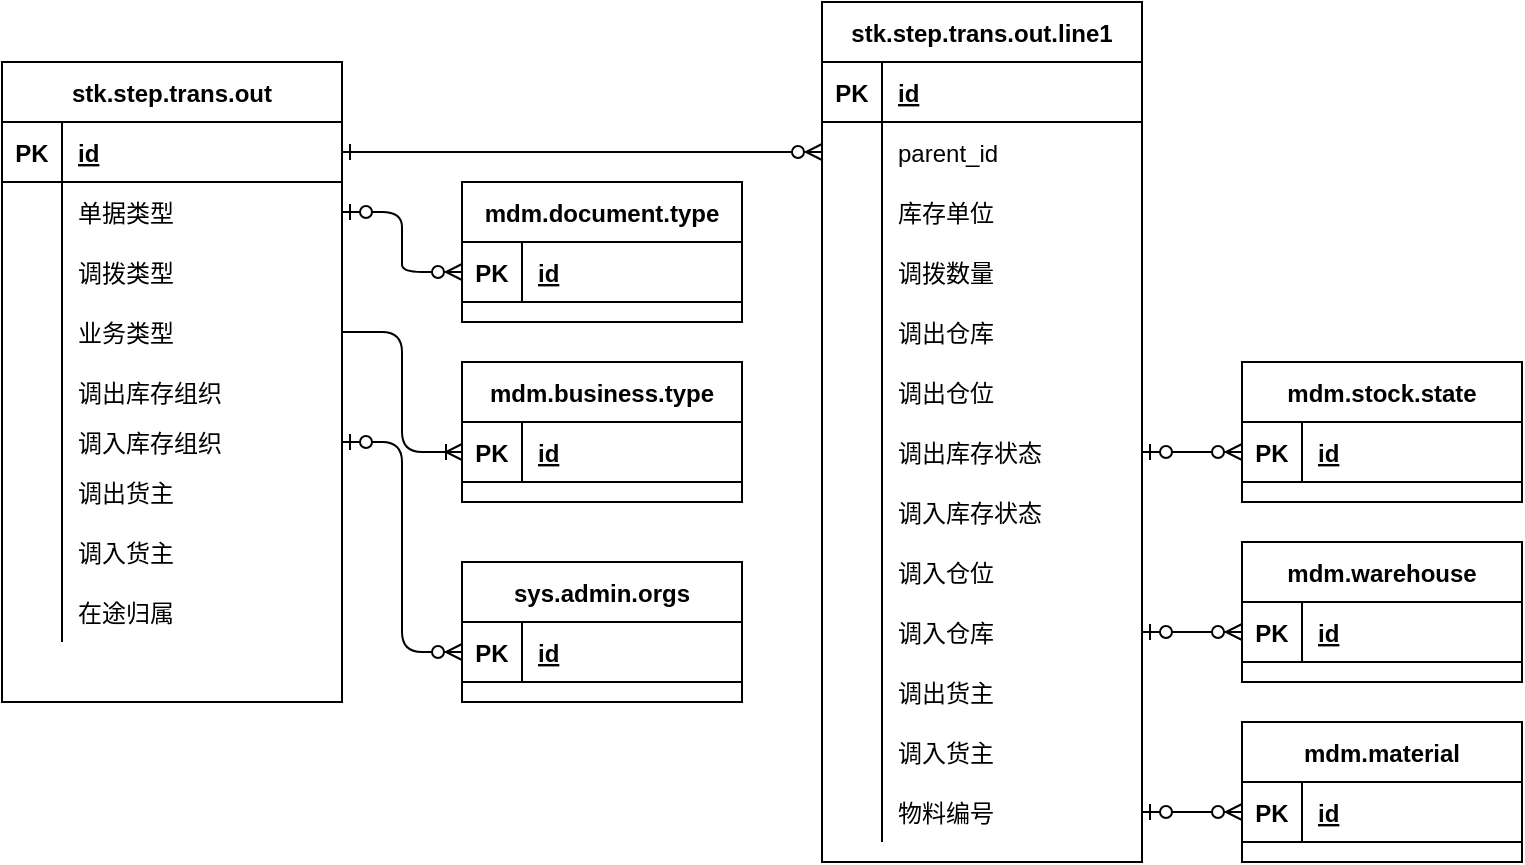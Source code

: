 <mxfile version="13.9.2" type="github">
  <diagram id="R2lEEEUBdFMjLlhIrx00" name="Page-1">
    <mxGraphModel dx="782" dy="469" grid="1" gridSize="10" guides="1" tooltips="1" connect="1" arrows="1" fold="1" page="1" pageScale="1" pageWidth="850" pageHeight="1100" math="0" shadow="0" extFonts="Permanent Marker^https://fonts.googleapis.com/css?family=Permanent+Marker">
      <root>
        <mxCell id="0" />
        <mxCell id="1" parent="0" />
        <mxCell id="C-vyLk0tnHw3VtMMgP7b-1" value="" style="edgeStyle=entityRelationEdgeStyle;endArrow=ERzeroToMany;startArrow=ERone;endFill=1;startFill=0;" parent="1" source="C-vyLk0tnHw3VtMMgP7b-24" target="C-vyLk0tnHw3VtMMgP7b-6" edge="1">
          <mxGeometry width="100" height="100" relative="1" as="geometry">
            <mxPoint x="340" y="720" as="sourcePoint" />
            <mxPoint x="440" y="620" as="targetPoint" />
          </mxGeometry>
        </mxCell>
        <mxCell id="C-vyLk0tnHw3VtMMgP7b-2" value="stk.step.trans.out.line1" style="shape=table;startSize=30;container=1;collapsible=1;childLayout=tableLayout;fixedRows=1;rowLines=0;fontStyle=1;align=center;resizeLast=1;" parent="1" vertex="1">
          <mxGeometry x="440" y="30" width="160" height="430" as="geometry" />
        </mxCell>
        <mxCell id="C-vyLk0tnHw3VtMMgP7b-3" value="" style="shape=partialRectangle;collapsible=0;dropTarget=0;pointerEvents=0;fillColor=none;points=[[0,0.5],[1,0.5]];portConstraint=eastwest;top=0;left=0;right=0;bottom=1;" parent="C-vyLk0tnHw3VtMMgP7b-2" vertex="1">
          <mxGeometry y="30" width="160" height="30" as="geometry" />
        </mxCell>
        <mxCell id="C-vyLk0tnHw3VtMMgP7b-4" value="PK" style="shape=partialRectangle;overflow=hidden;connectable=0;fillColor=none;top=0;left=0;bottom=0;right=0;fontStyle=1;" parent="C-vyLk0tnHw3VtMMgP7b-3" vertex="1">
          <mxGeometry width="30" height="30" as="geometry" />
        </mxCell>
        <mxCell id="C-vyLk0tnHw3VtMMgP7b-5" value="id" style="shape=partialRectangle;overflow=hidden;connectable=0;fillColor=none;top=0;left=0;bottom=0;right=0;align=left;spacingLeft=6;fontStyle=5;" parent="C-vyLk0tnHw3VtMMgP7b-3" vertex="1">
          <mxGeometry x="30" width="130" height="30" as="geometry" />
        </mxCell>
        <mxCell id="C-vyLk0tnHw3VtMMgP7b-6" value="" style="shape=partialRectangle;collapsible=0;dropTarget=0;pointerEvents=0;fillColor=none;points=[[0,0.5],[1,0.5]];portConstraint=eastwest;top=0;left=0;right=0;bottom=0;" parent="C-vyLk0tnHw3VtMMgP7b-2" vertex="1">
          <mxGeometry y="60" width="160" height="30" as="geometry" />
        </mxCell>
        <mxCell id="C-vyLk0tnHw3VtMMgP7b-7" value="" style="shape=partialRectangle;overflow=hidden;connectable=0;fillColor=none;top=0;left=0;bottom=0;right=0;" parent="C-vyLk0tnHw3VtMMgP7b-6" vertex="1">
          <mxGeometry width="30" height="30" as="geometry" />
        </mxCell>
        <mxCell id="C-vyLk0tnHw3VtMMgP7b-8" value="parent_id" style="shape=partialRectangle;overflow=hidden;connectable=0;fillColor=none;top=0;left=0;bottom=0;right=0;align=left;spacingLeft=6;" parent="C-vyLk0tnHw3VtMMgP7b-6" vertex="1">
          <mxGeometry x="30" width="130" height="30" as="geometry" />
        </mxCell>
        <mxCell id="C-vyLk0tnHw3VtMMgP7b-9" value="" style="shape=partialRectangle;collapsible=0;dropTarget=0;pointerEvents=0;fillColor=none;points=[[0,0.5],[1,0.5]];portConstraint=eastwest;top=0;left=0;right=0;bottom=0;" parent="C-vyLk0tnHw3VtMMgP7b-2" vertex="1">
          <mxGeometry y="90" width="160" height="30" as="geometry" />
        </mxCell>
        <mxCell id="C-vyLk0tnHw3VtMMgP7b-10" value="" style="shape=partialRectangle;overflow=hidden;connectable=0;fillColor=none;top=0;left=0;bottom=0;right=0;" parent="C-vyLk0tnHw3VtMMgP7b-9" vertex="1">
          <mxGeometry width="30" height="30" as="geometry" />
        </mxCell>
        <mxCell id="C-vyLk0tnHw3VtMMgP7b-11" value="库存单位" style="shape=partialRectangle;overflow=hidden;connectable=0;fillColor=none;top=0;left=0;bottom=0;right=0;align=left;spacingLeft=6;" parent="C-vyLk0tnHw3VtMMgP7b-9" vertex="1">
          <mxGeometry x="30" width="130" height="30" as="geometry" />
        </mxCell>
        <mxCell id="GRcF3nkYThiIwqXDE5w2-33" value="" style="shape=partialRectangle;collapsible=0;dropTarget=0;pointerEvents=0;fillColor=none;points=[[0,0.5],[1,0.5]];portConstraint=eastwest;top=0;left=0;right=0;bottom=0;" parent="C-vyLk0tnHw3VtMMgP7b-2" vertex="1">
          <mxGeometry y="120" width="160" height="30" as="geometry" />
        </mxCell>
        <mxCell id="GRcF3nkYThiIwqXDE5w2-34" value="" style="shape=partialRectangle;overflow=hidden;connectable=0;fillColor=none;top=0;left=0;bottom=0;right=0;" parent="GRcF3nkYThiIwqXDE5w2-33" vertex="1">
          <mxGeometry width="30" height="30" as="geometry" />
        </mxCell>
        <mxCell id="GRcF3nkYThiIwqXDE5w2-35" value="调拨数量" style="shape=partialRectangle;overflow=hidden;connectable=0;fillColor=none;top=0;left=0;bottom=0;right=0;align=left;spacingLeft=6;" parent="GRcF3nkYThiIwqXDE5w2-33" vertex="1">
          <mxGeometry x="30" width="130" height="30" as="geometry" />
        </mxCell>
        <mxCell id="GRcF3nkYThiIwqXDE5w2-36" value="" style="shape=partialRectangle;collapsible=0;dropTarget=0;pointerEvents=0;fillColor=none;points=[[0,0.5],[1,0.5]];portConstraint=eastwest;top=0;left=0;right=0;bottom=0;" parent="C-vyLk0tnHw3VtMMgP7b-2" vertex="1">
          <mxGeometry y="150" width="160" height="30" as="geometry" />
        </mxCell>
        <mxCell id="GRcF3nkYThiIwqXDE5w2-37" value="" style="shape=partialRectangle;overflow=hidden;connectable=0;fillColor=none;top=0;left=0;bottom=0;right=0;" parent="GRcF3nkYThiIwqXDE5w2-36" vertex="1">
          <mxGeometry width="30" height="30" as="geometry" />
        </mxCell>
        <mxCell id="GRcF3nkYThiIwqXDE5w2-38" value="调出仓库" style="shape=partialRectangle;overflow=hidden;connectable=0;fillColor=none;top=0;left=0;bottom=0;right=0;align=left;spacingLeft=6;" parent="GRcF3nkYThiIwqXDE5w2-36" vertex="1">
          <mxGeometry x="30" width="130" height="30" as="geometry" />
        </mxCell>
        <mxCell id="GRcF3nkYThiIwqXDE5w2-39" value="" style="shape=partialRectangle;collapsible=0;dropTarget=0;pointerEvents=0;fillColor=none;points=[[0,0.5],[1,0.5]];portConstraint=eastwest;top=0;left=0;right=0;bottom=0;" parent="C-vyLk0tnHw3VtMMgP7b-2" vertex="1">
          <mxGeometry y="180" width="160" height="30" as="geometry" />
        </mxCell>
        <mxCell id="GRcF3nkYThiIwqXDE5w2-40" value="" style="shape=partialRectangle;overflow=hidden;connectable=0;fillColor=none;top=0;left=0;bottom=0;right=0;" parent="GRcF3nkYThiIwqXDE5w2-39" vertex="1">
          <mxGeometry width="30" height="30" as="geometry" />
        </mxCell>
        <mxCell id="GRcF3nkYThiIwqXDE5w2-41" value="调出仓位" style="shape=partialRectangle;overflow=hidden;connectable=0;fillColor=none;top=0;left=0;bottom=0;right=0;align=left;spacingLeft=6;" parent="GRcF3nkYThiIwqXDE5w2-39" vertex="1">
          <mxGeometry x="30" width="130" height="30" as="geometry" />
        </mxCell>
        <mxCell id="GRcF3nkYThiIwqXDE5w2-61" value="" style="shape=partialRectangle;collapsible=0;dropTarget=0;pointerEvents=0;fillColor=none;points=[[0,0.5],[1,0.5]];portConstraint=eastwest;top=0;left=0;right=0;bottom=0;" parent="C-vyLk0tnHw3VtMMgP7b-2" vertex="1">
          <mxGeometry y="210" width="160" height="30" as="geometry" />
        </mxCell>
        <mxCell id="GRcF3nkYThiIwqXDE5w2-62" value="" style="shape=partialRectangle;overflow=hidden;connectable=0;fillColor=none;top=0;left=0;bottom=0;right=0;" parent="GRcF3nkYThiIwqXDE5w2-61" vertex="1">
          <mxGeometry width="30" height="30" as="geometry" />
        </mxCell>
        <mxCell id="GRcF3nkYThiIwqXDE5w2-63" value="调出库存状态" style="shape=partialRectangle;overflow=hidden;connectable=0;fillColor=none;top=0;left=0;bottom=0;right=0;align=left;spacingLeft=6;" parent="GRcF3nkYThiIwqXDE5w2-61" vertex="1">
          <mxGeometry x="30" width="130" height="30" as="geometry" />
        </mxCell>
        <mxCell id="GRcF3nkYThiIwqXDE5w2-64" value="" style="shape=partialRectangle;collapsible=0;dropTarget=0;pointerEvents=0;fillColor=none;points=[[0,0.5],[1,0.5]];portConstraint=eastwest;top=0;left=0;right=0;bottom=0;" parent="C-vyLk0tnHw3VtMMgP7b-2" vertex="1">
          <mxGeometry y="240" width="160" height="30" as="geometry" />
        </mxCell>
        <mxCell id="GRcF3nkYThiIwqXDE5w2-65" value="" style="shape=partialRectangle;overflow=hidden;connectable=0;fillColor=none;top=0;left=0;bottom=0;right=0;" parent="GRcF3nkYThiIwqXDE5w2-64" vertex="1">
          <mxGeometry width="30" height="30" as="geometry" />
        </mxCell>
        <mxCell id="GRcF3nkYThiIwqXDE5w2-66" value="调入库存状态" style="shape=partialRectangle;overflow=hidden;connectable=0;fillColor=none;top=0;left=0;bottom=0;right=0;align=left;spacingLeft=6;" parent="GRcF3nkYThiIwqXDE5w2-64" vertex="1">
          <mxGeometry x="30" width="130" height="30" as="geometry" />
        </mxCell>
        <mxCell id="GRcF3nkYThiIwqXDE5w2-67" value="" style="shape=partialRectangle;collapsible=0;dropTarget=0;pointerEvents=0;fillColor=none;points=[[0,0.5],[1,0.5]];portConstraint=eastwest;top=0;left=0;right=0;bottom=0;" parent="C-vyLk0tnHw3VtMMgP7b-2" vertex="1">
          <mxGeometry y="270" width="160" height="30" as="geometry" />
        </mxCell>
        <mxCell id="GRcF3nkYThiIwqXDE5w2-68" value="" style="shape=partialRectangle;overflow=hidden;connectable=0;fillColor=none;top=0;left=0;bottom=0;right=0;" parent="GRcF3nkYThiIwqXDE5w2-67" vertex="1">
          <mxGeometry width="30" height="30" as="geometry" />
        </mxCell>
        <mxCell id="GRcF3nkYThiIwqXDE5w2-69" value="调入仓位" style="shape=partialRectangle;overflow=hidden;connectable=0;fillColor=none;top=0;left=0;bottom=0;right=0;align=left;spacingLeft=6;" parent="GRcF3nkYThiIwqXDE5w2-67" vertex="1">
          <mxGeometry x="30" width="130" height="30" as="geometry" />
        </mxCell>
        <mxCell id="GRcF3nkYThiIwqXDE5w2-70" value="" style="shape=partialRectangle;collapsible=0;dropTarget=0;pointerEvents=0;fillColor=none;points=[[0,0.5],[1,0.5]];portConstraint=eastwest;top=0;left=0;right=0;bottom=0;" parent="C-vyLk0tnHw3VtMMgP7b-2" vertex="1">
          <mxGeometry y="300" width="160" height="30" as="geometry" />
        </mxCell>
        <mxCell id="GRcF3nkYThiIwqXDE5w2-71" value="" style="shape=partialRectangle;overflow=hidden;connectable=0;fillColor=none;top=0;left=0;bottom=0;right=0;" parent="GRcF3nkYThiIwqXDE5w2-70" vertex="1">
          <mxGeometry width="30" height="30" as="geometry" />
        </mxCell>
        <mxCell id="GRcF3nkYThiIwqXDE5w2-72" value="调入仓库" style="shape=partialRectangle;overflow=hidden;connectable=0;fillColor=none;top=0;left=0;bottom=0;right=0;align=left;spacingLeft=6;" parent="GRcF3nkYThiIwqXDE5w2-70" vertex="1">
          <mxGeometry x="30" width="130" height="30" as="geometry" />
        </mxCell>
        <mxCell id="GRcF3nkYThiIwqXDE5w2-104" value="" style="shape=partialRectangle;collapsible=0;dropTarget=0;pointerEvents=0;fillColor=none;points=[[0,0.5],[1,0.5]];portConstraint=eastwest;top=0;left=0;right=0;bottom=0;" parent="C-vyLk0tnHw3VtMMgP7b-2" vertex="1">
          <mxGeometry y="330" width="160" height="30" as="geometry" />
        </mxCell>
        <mxCell id="GRcF3nkYThiIwqXDE5w2-105" value="" style="shape=partialRectangle;overflow=hidden;connectable=0;fillColor=none;top=0;left=0;bottom=0;right=0;" parent="GRcF3nkYThiIwqXDE5w2-104" vertex="1">
          <mxGeometry width="30" height="30" as="geometry" />
        </mxCell>
        <mxCell id="GRcF3nkYThiIwqXDE5w2-106" value="调出货主" style="shape=partialRectangle;overflow=hidden;connectable=0;fillColor=none;top=0;left=0;bottom=0;right=0;align=left;spacingLeft=6;" parent="GRcF3nkYThiIwqXDE5w2-104" vertex="1">
          <mxGeometry x="30" width="130" height="30" as="geometry" />
        </mxCell>
        <mxCell id="GRcF3nkYThiIwqXDE5w2-107" value="" style="shape=partialRectangle;collapsible=0;dropTarget=0;pointerEvents=0;fillColor=none;points=[[0,0.5],[1,0.5]];portConstraint=eastwest;top=0;left=0;right=0;bottom=0;" parent="C-vyLk0tnHw3VtMMgP7b-2" vertex="1">
          <mxGeometry y="360" width="160" height="30" as="geometry" />
        </mxCell>
        <mxCell id="GRcF3nkYThiIwqXDE5w2-108" value="" style="shape=partialRectangle;overflow=hidden;connectable=0;fillColor=none;top=0;left=0;bottom=0;right=0;" parent="GRcF3nkYThiIwqXDE5w2-107" vertex="1">
          <mxGeometry width="30" height="30" as="geometry" />
        </mxCell>
        <mxCell id="GRcF3nkYThiIwqXDE5w2-109" value="调入货主" style="shape=partialRectangle;overflow=hidden;connectable=0;fillColor=none;top=0;left=0;bottom=0;right=0;align=left;spacingLeft=6;" parent="GRcF3nkYThiIwqXDE5w2-107" vertex="1">
          <mxGeometry x="30" width="130" height="30" as="geometry" />
        </mxCell>
        <mxCell id="EUYEUQuG7mMsFfYyP9lQ-1" value="" style="shape=partialRectangle;collapsible=0;dropTarget=0;pointerEvents=0;fillColor=none;points=[[0,0.5],[1,0.5]];portConstraint=eastwest;top=0;left=0;right=0;bottom=0;" parent="C-vyLk0tnHw3VtMMgP7b-2" vertex="1">
          <mxGeometry y="390" width="160" height="30" as="geometry" />
        </mxCell>
        <mxCell id="EUYEUQuG7mMsFfYyP9lQ-2" value="" style="shape=partialRectangle;overflow=hidden;connectable=0;fillColor=none;top=0;left=0;bottom=0;right=0;" parent="EUYEUQuG7mMsFfYyP9lQ-1" vertex="1">
          <mxGeometry width="30" height="30" as="geometry" />
        </mxCell>
        <mxCell id="EUYEUQuG7mMsFfYyP9lQ-3" value="物料编号" style="shape=partialRectangle;overflow=hidden;connectable=0;fillColor=none;top=0;left=0;bottom=0;right=0;align=left;spacingLeft=6;" parent="EUYEUQuG7mMsFfYyP9lQ-1" vertex="1">
          <mxGeometry x="30" width="130" height="30" as="geometry" />
        </mxCell>
        <mxCell id="C-vyLk0tnHw3VtMMgP7b-23" value="stk.step.trans.out" style="shape=table;startSize=30;container=1;collapsible=1;childLayout=tableLayout;fixedRows=1;rowLines=0;fontStyle=1;align=center;resizeLast=1;" parent="1" vertex="1">
          <mxGeometry x="30" y="60" width="170" height="320" as="geometry" />
        </mxCell>
        <mxCell id="C-vyLk0tnHw3VtMMgP7b-24" value="" style="shape=partialRectangle;collapsible=0;dropTarget=0;pointerEvents=0;fillColor=none;points=[[0,0.5],[1,0.5]];portConstraint=eastwest;top=0;left=0;right=0;bottom=1;" parent="C-vyLk0tnHw3VtMMgP7b-23" vertex="1">
          <mxGeometry y="30" width="170" height="30" as="geometry" />
        </mxCell>
        <mxCell id="C-vyLk0tnHw3VtMMgP7b-25" value="PK" style="shape=partialRectangle;overflow=hidden;connectable=0;fillColor=none;top=0;left=0;bottom=0;right=0;fontStyle=1;" parent="C-vyLk0tnHw3VtMMgP7b-24" vertex="1">
          <mxGeometry width="30" height="30" as="geometry" />
        </mxCell>
        <mxCell id="C-vyLk0tnHw3VtMMgP7b-26" value="id" style="shape=partialRectangle;overflow=hidden;connectable=0;fillColor=none;top=0;left=0;bottom=0;right=0;align=left;spacingLeft=6;fontStyle=5;" parent="C-vyLk0tnHw3VtMMgP7b-24" vertex="1">
          <mxGeometry x="30" width="140" height="30" as="geometry" />
        </mxCell>
        <mxCell id="C-vyLk0tnHw3VtMMgP7b-27" value="" style="shape=partialRectangle;collapsible=0;dropTarget=0;pointerEvents=0;fillColor=none;points=[[0,0.5],[1,0.5]];portConstraint=eastwest;top=0;left=0;right=0;bottom=0;" parent="C-vyLk0tnHw3VtMMgP7b-23" vertex="1">
          <mxGeometry y="60" width="170" height="30" as="geometry" />
        </mxCell>
        <mxCell id="C-vyLk0tnHw3VtMMgP7b-28" value="" style="shape=partialRectangle;overflow=hidden;connectable=0;fillColor=none;top=0;left=0;bottom=0;right=0;" parent="C-vyLk0tnHw3VtMMgP7b-27" vertex="1">
          <mxGeometry width="30" height="30" as="geometry" />
        </mxCell>
        <mxCell id="C-vyLk0tnHw3VtMMgP7b-29" value="单据类型" style="shape=partialRectangle;overflow=hidden;connectable=0;fillColor=none;top=0;left=0;bottom=0;right=0;align=left;spacingLeft=6;" parent="C-vyLk0tnHw3VtMMgP7b-27" vertex="1">
          <mxGeometry x="30" width="140" height="30" as="geometry" />
        </mxCell>
        <mxCell id="GRcF3nkYThiIwqXDE5w2-2" value="" style="shape=partialRectangle;collapsible=0;dropTarget=0;pointerEvents=0;fillColor=none;points=[[0,0.5],[1,0.5]];portConstraint=eastwest;top=0;left=0;right=0;bottom=0;" parent="C-vyLk0tnHw3VtMMgP7b-23" vertex="1">
          <mxGeometry y="90" width="170" height="30" as="geometry" />
        </mxCell>
        <mxCell id="GRcF3nkYThiIwqXDE5w2-3" value="" style="shape=partialRectangle;overflow=hidden;connectable=0;fillColor=none;top=0;left=0;bottom=0;right=0;" parent="GRcF3nkYThiIwqXDE5w2-2" vertex="1">
          <mxGeometry width="30" height="30" as="geometry" />
        </mxCell>
        <mxCell id="GRcF3nkYThiIwqXDE5w2-4" value="调拨类型" style="shape=partialRectangle;overflow=hidden;connectable=0;fillColor=none;top=0;left=0;bottom=0;right=0;align=left;spacingLeft=6;" parent="GRcF3nkYThiIwqXDE5w2-2" vertex="1">
          <mxGeometry x="30" width="140" height="30" as="geometry" />
        </mxCell>
        <mxCell id="GRcF3nkYThiIwqXDE5w2-15" value="" style="shape=partialRectangle;collapsible=0;dropTarget=0;pointerEvents=0;fillColor=none;points=[[0,0.5],[1,0.5]];portConstraint=eastwest;top=0;left=0;right=0;bottom=0;" parent="C-vyLk0tnHw3VtMMgP7b-23" vertex="1">
          <mxGeometry y="120" width="170" height="30" as="geometry" />
        </mxCell>
        <mxCell id="GRcF3nkYThiIwqXDE5w2-16" value="" style="shape=partialRectangle;overflow=hidden;connectable=0;fillColor=none;top=0;left=0;bottom=0;right=0;" parent="GRcF3nkYThiIwqXDE5w2-15" vertex="1">
          <mxGeometry width="30" height="30" as="geometry" />
        </mxCell>
        <mxCell id="GRcF3nkYThiIwqXDE5w2-17" value="业务类型" style="shape=partialRectangle;overflow=hidden;connectable=0;fillColor=none;top=0;left=0;bottom=0;right=0;align=left;spacingLeft=6;" parent="GRcF3nkYThiIwqXDE5w2-15" vertex="1">
          <mxGeometry x="30" width="140" height="30" as="geometry" />
        </mxCell>
        <mxCell id="GRcF3nkYThiIwqXDE5w2-18" value="" style="shape=partialRectangle;collapsible=0;dropTarget=0;pointerEvents=0;fillColor=none;points=[[0,0.5],[1,0.5]];portConstraint=eastwest;top=0;left=0;right=0;bottom=0;" parent="C-vyLk0tnHw3VtMMgP7b-23" vertex="1">
          <mxGeometry y="150" width="170" height="30" as="geometry" />
        </mxCell>
        <mxCell id="GRcF3nkYThiIwqXDE5w2-19" value="" style="shape=partialRectangle;overflow=hidden;connectable=0;fillColor=none;top=0;left=0;bottom=0;right=0;" parent="GRcF3nkYThiIwqXDE5w2-18" vertex="1">
          <mxGeometry width="30" height="30" as="geometry" />
        </mxCell>
        <mxCell id="GRcF3nkYThiIwqXDE5w2-20" value="调出库存组织" style="shape=partialRectangle;overflow=hidden;connectable=0;fillColor=none;top=0;left=0;bottom=0;right=0;align=left;spacingLeft=6;" parent="GRcF3nkYThiIwqXDE5w2-18" vertex="1">
          <mxGeometry x="30" width="140" height="30" as="geometry" />
        </mxCell>
        <mxCell id="GRcF3nkYThiIwqXDE5w2-21" value="" style="shape=partialRectangle;collapsible=0;dropTarget=0;pointerEvents=0;fillColor=none;points=[[0,0.5],[1,0.5]];portConstraint=eastwest;top=0;left=0;right=0;bottom=0;" parent="C-vyLk0tnHw3VtMMgP7b-23" vertex="1">
          <mxGeometry y="180" width="170" height="20" as="geometry" />
        </mxCell>
        <mxCell id="GRcF3nkYThiIwqXDE5w2-22" value="" style="shape=partialRectangle;overflow=hidden;connectable=0;fillColor=none;top=0;left=0;bottom=0;right=0;" parent="GRcF3nkYThiIwqXDE5w2-21" vertex="1">
          <mxGeometry width="30" height="20" as="geometry" />
        </mxCell>
        <mxCell id="GRcF3nkYThiIwqXDE5w2-23" value="调入库存组织" style="shape=partialRectangle;overflow=hidden;connectable=0;fillColor=none;top=0;left=0;bottom=0;right=0;align=left;spacingLeft=6;" parent="GRcF3nkYThiIwqXDE5w2-21" vertex="1">
          <mxGeometry x="30" width="140" height="20" as="geometry" />
        </mxCell>
        <mxCell id="GRcF3nkYThiIwqXDE5w2-24" value="" style="shape=partialRectangle;collapsible=0;dropTarget=0;pointerEvents=0;fillColor=none;points=[[0,0.5],[1,0.5]];portConstraint=eastwest;top=0;left=0;right=0;bottom=0;" parent="C-vyLk0tnHw3VtMMgP7b-23" vertex="1">
          <mxGeometry y="200" width="170" height="30" as="geometry" />
        </mxCell>
        <mxCell id="GRcF3nkYThiIwqXDE5w2-25" value="" style="shape=partialRectangle;overflow=hidden;connectable=0;fillColor=none;top=0;left=0;bottom=0;right=0;" parent="GRcF3nkYThiIwqXDE5w2-24" vertex="1">
          <mxGeometry width="30" height="30" as="geometry" />
        </mxCell>
        <mxCell id="GRcF3nkYThiIwqXDE5w2-26" value="调出货主" style="shape=partialRectangle;overflow=hidden;connectable=0;fillColor=none;top=0;left=0;bottom=0;right=0;align=left;spacingLeft=6;" parent="GRcF3nkYThiIwqXDE5w2-24" vertex="1">
          <mxGeometry x="30" width="140" height="30" as="geometry" />
        </mxCell>
        <mxCell id="GRcF3nkYThiIwqXDE5w2-27" value="" style="shape=partialRectangle;collapsible=0;dropTarget=0;pointerEvents=0;fillColor=none;points=[[0,0.5],[1,0.5]];portConstraint=eastwest;top=0;left=0;right=0;bottom=0;" parent="C-vyLk0tnHw3VtMMgP7b-23" vertex="1">
          <mxGeometry y="230" width="170" height="30" as="geometry" />
        </mxCell>
        <mxCell id="GRcF3nkYThiIwqXDE5w2-28" value="" style="shape=partialRectangle;overflow=hidden;connectable=0;fillColor=none;top=0;left=0;bottom=0;right=0;" parent="GRcF3nkYThiIwqXDE5w2-27" vertex="1">
          <mxGeometry width="30" height="30" as="geometry" />
        </mxCell>
        <mxCell id="GRcF3nkYThiIwqXDE5w2-29" value="调入货主" style="shape=partialRectangle;overflow=hidden;connectable=0;fillColor=none;top=0;left=0;bottom=0;right=0;align=left;spacingLeft=6;" parent="GRcF3nkYThiIwqXDE5w2-27" vertex="1">
          <mxGeometry x="30" width="140" height="30" as="geometry" />
        </mxCell>
        <mxCell id="GRcF3nkYThiIwqXDE5w2-30" value="" style="shape=partialRectangle;collapsible=0;dropTarget=0;pointerEvents=0;fillColor=none;points=[[0,0.5],[1,0.5]];portConstraint=eastwest;top=0;left=0;right=0;bottom=0;" parent="C-vyLk0tnHw3VtMMgP7b-23" vertex="1">
          <mxGeometry y="260" width="170" height="30" as="geometry" />
        </mxCell>
        <mxCell id="GRcF3nkYThiIwqXDE5w2-31" value="" style="shape=partialRectangle;overflow=hidden;connectable=0;fillColor=none;top=0;left=0;bottom=0;right=0;" parent="GRcF3nkYThiIwqXDE5w2-30" vertex="1">
          <mxGeometry width="30" height="30" as="geometry" />
        </mxCell>
        <mxCell id="GRcF3nkYThiIwqXDE5w2-32" value="在途归属" style="shape=partialRectangle;overflow=hidden;connectable=0;fillColor=none;top=0;left=0;bottom=0;right=0;align=left;spacingLeft=6;" parent="GRcF3nkYThiIwqXDE5w2-30" vertex="1">
          <mxGeometry x="30" width="140" height="30" as="geometry" />
        </mxCell>
        <mxCell id="ktfGeJMNOfL30iEKUUOi-5" value="mdm.business.type" style="shape=table;startSize=30;container=1;collapsible=1;childLayout=tableLayout;fixedRows=1;rowLines=0;fontStyle=1;align=center;resizeLast=1;" vertex="1" parent="1">
          <mxGeometry x="260" y="210" width="140" height="70" as="geometry" />
        </mxCell>
        <mxCell id="ktfGeJMNOfL30iEKUUOi-6" value="" style="shape=partialRectangle;collapsible=0;dropTarget=0;pointerEvents=0;fillColor=none;top=0;left=0;bottom=1;right=0;points=[[0,0.5],[1,0.5]];portConstraint=eastwest;" vertex="1" parent="ktfGeJMNOfL30iEKUUOi-5">
          <mxGeometry y="30" width="140" height="30" as="geometry" />
        </mxCell>
        <mxCell id="ktfGeJMNOfL30iEKUUOi-7" value="PK" style="shape=partialRectangle;connectable=0;fillColor=none;top=0;left=0;bottom=0;right=0;fontStyle=1;overflow=hidden;" vertex="1" parent="ktfGeJMNOfL30iEKUUOi-6">
          <mxGeometry width="30" height="30" as="geometry" />
        </mxCell>
        <mxCell id="ktfGeJMNOfL30iEKUUOi-8" value="id" style="shape=partialRectangle;connectable=0;fillColor=none;top=0;left=0;bottom=0;right=0;align=left;spacingLeft=6;fontStyle=5;overflow=hidden;" vertex="1" parent="ktfGeJMNOfL30iEKUUOi-6">
          <mxGeometry x="30" width="110" height="30" as="geometry" />
        </mxCell>
        <mxCell id="ktfGeJMNOfL30iEKUUOi-18" value="" style="edgeStyle=entityRelationEdgeStyle;fontSize=12;html=1;endArrow=ERoneToMany;exitX=1;exitY=0.5;exitDx=0;exitDy=0;" edge="1" parent="1" source="GRcF3nkYThiIwqXDE5w2-15" target="ktfGeJMNOfL30iEKUUOi-6">
          <mxGeometry width="100" height="100" relative="1" as="geometry">
            <mxPoint x="250" y="390" as="sourcePoint" />
            <mxPoint x="350" y="290" as="targetPoint" />
          </mxGeometry>
        </mxCell>
        <mxCell id="ktfGeJMNOfL30iEKUUOi-19" value="mdm.document.type" style="shape=table;startSize=30;container=1;collapsible=1;childLayout=tableLayout;fixedRows=1;rowLines=0;fontStyle=1;align=center;resizeLast=1;" vertex="1" parent="1">
          <mxGeometry x="260" y="120" width="140" height="70" as="geometry" />
        </mxCell>
        <mxCell id="ktfGeJMNOfL30iEKUUOi-20" value="" style="shape=partialRectangle;collapsible=0;dropTarget=0;pointerEvents=0;fillColor=none;top=0;left=0;bottom=1;right=0;points=[[0,0.5],[1,0.5]];portConstraint=eastwest;" vertex="1" parent="ktfGeJMNOfL30iEKUUOi-19">
          <mxGeometry y="30" width="140" height="30" as="geometry" />
        </mxCell>
        <mxCell id="ktfGeJMNOfL30iEKUUOi-21" value="PK" style="shape=partialRectangle;connectable=0;fillColor=none;top=0;left=0;bottom=0;right=0;fontStyle=1;overflow=hidden;" vertex="1" parent="ktfGeJMNOfL30iEKUUOi-20">
          <mxGeometry width="30" height="30" as="geometry" />
        </mxCell>
        <mxCell id="ktfGeJMNOfL30iEKUUOi-22" value="id" style="shape=partialRectangle;connectable=0;fillColor=none;top=0;left=0;bottom=0;right=0;align=left;spacingLeft=6;fontStyle=5;overflow=hidden;" vertex="1" parent="ktfGeJMNOfL30iEKUUOi-20">
          <mxGeometry x="30" width="110" height="30" as="geometry" />
        </mxCell>
        <mxCell id="ktfGeJMNOfL30iEKUUOi-23" value="" style="edgeStyle=entityRelationEdgeStyle;fontSize=12;html=1;endArrow=ERzeroToMany;startArrow=ERzeroToOne;exitX=1;exitY=0.5;exitDx=0;exitDy=0;entryX=0;entryY=0.5;entryDx=0;entryDy=0;" edge="1" parent="1" source="C-vyLk0tnHw3VtMMgP7b-27" target="ktfGeJMNOfL30iEKUUOi-20">
          <mxGeometry width="100" height="100" relative="1" as="geometry">
            <mxPoint x="350" y="270" as="sourcePoint" />
            <mxPoint x="450" y="170" as="targetPoint" />
          </mxGeometry>
        </mxCell>
        <mxCell id="ktfGeJMNOfL30iEKUUOi-24" value="sys.admin.orgs" style="shape=table;startSize=30;container=1;collapsible=1;childLayout=tableLayout;fixedRows=1;rowLines=0;fontStyle=1;align=center;resizeLast=1;" vertex="1" parent="1">
          <mxGeometry x="260" y="310" width="140" height="70" as="geometry" />
        </mxCell>
        <mxCell id="ktfGeJMNOfL30iEKUUOi-25" value="" style="shape=partialRectangle;collapsible=0;dropTarget=0;pointerEvents=0;fillColor=none;top=0;left=0;bottom=1;right=0;points=[[0,0.5],[1,0.5]];portConstraint=eastwest;" vertex="1" parent="ktfGeJMNOfL30iEKUUOi-24">
          <mxGeometry y="30" width="140" height="30" as="geometry" />
        </mxCell>
        <mxCell id="ktfGeJMNOfL30iEKUUOi-26" value="PK" style="shape=partialRectangle;connectable=0;fillColor=none;top=0;left=0;bottom=0;right=0;fontStyle=1;overflow=hidden;" vertex="1" parent="ktfGeJMNOfL30iEKUUOi-25">
          <mxGeometry width="30" height="30" as="geometry" />
        </mxCell>
        <mxCell id="ktfGeJMNOfL30iEKUUOi-27" value="id" style="shape=partialRectangle;connectable=0;fillColor=none;top=0;left=0;bottom=0;right=0;align=left;spacingLeft=6;fontStyle=5;overflow=hidden;" vertex="1" parent="ktfGeJMNOfL30iEKUUOi-25">
          <mxGeometry x="30" width="110" height="30" as="geometry" />
        </mxCell>
        <mxCell id="ktfGeJMNOfL30iEKUUOi-28" value="" style="edgeStyle=entityRelationEdgeStyle;fontSize=12;html=1;endArrow=ERzeroToMany;startArrow=ERzeroToOne;exitX=1;exitY=0.5;exitDx=0;exitDy=0;entryX=0;entryY=0.5;entryDx=0;entryDy=0;" edge="1" parent="1" source="GRcF3nkYThiIwqXDE5w2-21" target="ktfGeJMNOfL30iEKUUOi-25">
          <mxGeometry width="100" height="100" relative="1" as="geometry">
            <mxPoint x="210" y="500" as="sourcePoint" />
            <mxPoint x="310" y="400" as="targetPoint" />
          </mxGeometry>
        </mxCell>
        <mxCell id="ktfGeJMNOfL30iEKUUOi-29" value="mdm.material" style="shape=table;startSize=30;container=1;collapsible=1;childLayout=tableLayout;fixedRows=1;rowLines=0;fontStyle=1;align=center;resizeLast=1;" vertex="1" parent="1">
          <mxGeometry x="650" y="390" width="140" height="70" as="geometry" />
        </mxCell>
        <mxCell id="ktfGeJMNOfL30iEKUUOi-30" value="" style="shape=partialRectangle;collapsible=0;dropTarget=0;pointerEvents=0;fillColor=none;top=0;left=0;bottom=1;right=0;points=[[0,0.5],[1,0.5]];portConstraint=eastwest;" vertex="1" parent="ktfGeJMNOfL30iEKUUOi-29">
          <mxGeometry y="30" width="140" height="30" as="geometry" />
        </mxCell>
        <mxCell id="ktfGeJMNOfL30iEKUUOi-31" value="PK" style="shape=partialRectangle;connectable=0;fillColor=none;top=0;left=0;bottom=0;right=0;fontStyle=1;overflow=hidden;" vertex="1" parent="ktfGeJMNOfL30iEKUUOi-30">
          <mxGeometry width="30" height="30" as="geometry" />
        </mxCell>
        <mxCell id="ktfGeJMNOfL30iEKUUOi-32" value="id" style="shape=partialRectangle;connectable=0;fillColor=none;top=0;left=0;bottom=0;right=0;align=left;spacingLeft=6;fontStyle=5;overflow=hidden;" vertex="1" parent="ktfGeJMNOfL30iEKUUOi-30">
          <mxGeometry x="30" width="110" height="30" as="geometry" />
        </mxCell>
        <mxCell id="ktfGeJMNOfL30iEKUUOi-33" value="" style="edgeStyle=entityRelationEdgeStyle;fontSize=12;html=1;endArrow=ERzeroToMany;startArrow=ERzeroToOne;entryX=0;entryY=0.5;entryDx=0;entryDy=0;exitX=1;exitY=0.5;exitDx=0;exitDy=0;" edge="1" parent="1" source="EUYEUQuG7mMsFfYyP9lQ-1" target="ktfGeJMNOfL30iEKUUOi-30">
          <mxGeometry width="100" height="100" relative="1" as="geometry">
            <mxPoint x="520" y="580" as="sourcePoint" />
            <mxPoint x="620" y="480" as="targetPoint" />
          </mxGeometry>
        </mxCell>
        <mxCell id="ktfGeJMNOfL30iEKUUOi-34" value="mdm.warehouse" style="shape=table;startSize=30;container=1;collapsible=1;childLayout=tableLayout;fixedRows=1;rowLines=0;fontStyle=1;align=center;resizeLast=1;" vertex="1" parent="1">
          <mxGeometry x="650" y="300" width="140" height="70" as="geometry" />
        </mxCell>
        <mxCell id="ktfGeJMNOfL30iEKUUOi-35" value="" style="shape=partialRectangle;collapsible=0;dropTarget=0;pointerEvents=0;fillColor=none;top=0;left=0;bottom=1;right=0;points=[[0,0.5],[1,0.5]];portConstraint=eastwest;" vertex="1" parent="ktfGeJMNOfL30iEKUUOi-34">
          <mxGeometry y="30" width="140" height="30" as="geometry" />
        </mxCell>
        <mxCell id="ktfGeJMNOfL30iEKUUOi-36" value="PK" style="shape=partialRectangle;connectable=0;fillColor=none;top=0;left=0;bottom=0;right=0;fontStyle=1;overflow=hidden;" vertex="1" parent="ktfGeJMNOfL30iEKUUOi-35">
          <mxGeometry width="30" height="30" as="geometry" />
        </mxCell>
        <mxCell id="ktfGeJMNOfL30iEKUUOi-37" value="id" style="shape=partialRectangle;connectable=0;fillColor=none;top=0;left=0;bottom=0;right=0;align=left;spacingLeft=6;fontStyle=5;overflow=hidden;" vertex="1" parent="ktfGeJMNOfL30iEKUUOi-35">
          <mxGeometry x="30" width="110" height="30" as="geometry" />
        </mxCell>
        <mxCell id="ktfGeJMNOfL30iEKUUOi-38" value="" style="edgeStyle=entityRelationEdgeStyle;fontSize=12;html=1;endArrow=ERzeroToMany;startArrow=ERzeroToOne;entryX=0;entryY=0.5;entryDx=0;entryDy=0;exitX=1;exitY=0.5;exitDx=0;exitDy=0;" edge="1" parent="1" source="GRcF3nkYThiIwqXDE5w2-70" target="ktfGeJMNOfL30iEKUUOi-35">
          <mxGeometry width="100" height="100" relative="1" as="geometry">
            <mxPoint x="490" y="600" as="sourcePoint" />
            <mxPoint x="590" y="500" as="targetPoint" />
          </mxGeometry>
        </mxCell>
        <mxCell id="ktfGeJMNOfL30iEKUUOi-39" value="mdm.stock.state" style="shape=table;startSize=30;container=1;collapsible=1;childLayout=tableLayout;fixedRows=1;rowLines=0;fontStyle=1;align=center;resizeLast=1;" vertex="1" parent="1">
          <mxGeometry x="650" y="210" width="140" height="70" as="geometry" />
        </mxCell>
        <mxCell id="ktfGeJMNOfL30iEKUUOi-40" value="" style="shape=partialRectangle;collapsible=0;dropTarget=0;pointerEvents=0;fillColor=none;top=0;left=0;bottom=1;right=0;points=[[0,0.5],[1,0.5]];portConstraint=eastwest;" vertex="1" parent="ktfGeJMNOfL30iEKUUOi-39">
          <mxGeometry y="30" width="140" height="30" as="geometry" />
        </mxCell>
        <mxCell id="ktfGeJMNOfL30iEKUUOi-41" value="PK" style="shape=partialRectangle;connectable=0;fillColor=none;top=0;left=0;bottom=0;right=0;fontStyle=1;overflow=hidden;" vertex="1" parent="ktfGeJMNOfL30iEKUUOi-40">
          <mxGeometry width="30" height="30" as="geometry" />
        </mxCell>
        <mxCell id="ktfGeJMNOfL30iEKUUOi-42" value="id" style="shape=partialRectangle;connectable=0;fillColor=none;top=0;left=0;bottom=0;right=0;align=left;spacingLeft=6;fontStyle=5;overflow=hidden;" vertex="1" parent="ktfGeJMNOfL30iEKUUOi-40">
          <mxGeometry x="30" width="110" height="30" as="geometry" />
        </mxCell>
        <mxCell id="ktfGeJMNOfL30iEKUUOi-43" value="" style="edgeStyle=entityRelationEdgeStyle;fontSize=12;html=1;endArrow=ERzeroToMany;startArrow=ERzeroToOne;entryX=0;entryY=0.5;entryDx=0;entryDy=0;exitX=1;exitY=0.5;exitDx=0;exitDy=0;" edge="1" parent="1" source="GRcF3nkYThiIwqXDE5w2-61" target="ktfGeJMNOfL30iEKUUOi-40">
          <mxGeometry width="100" height="100" relative="1" as="geometry">
            <mxPoint x="610" y="355" as="sourcePoint" />
            <mxPoint x="660" y="355" as="targetPoint" />
          </mxGeometry>
        </mxCell>
      </root>
    </mxGraphModel>
  </diagram>
</mxfile>
